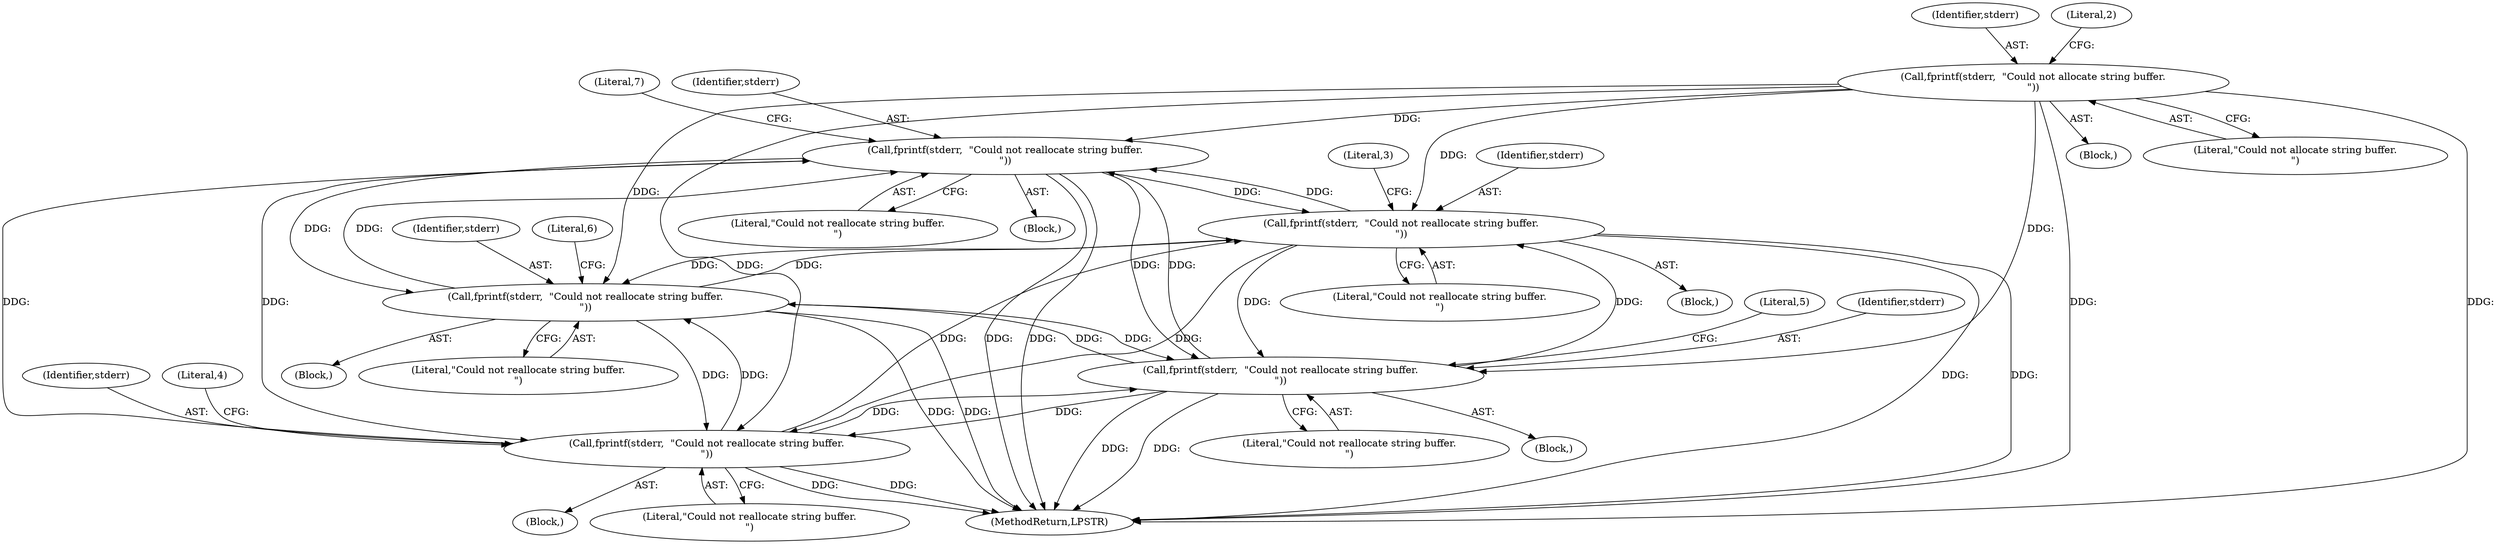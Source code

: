 digraph "0_FreeRDP_fc80ab45621bd966f70594c0b7393ec005a94007@API" {
"1000448" [label="(Call,fprintf(stderr,  \"Could not reallocate string buffer.\n\"))"];
"1000224" [label="(Call,fprintf(stderr,  \"Could not reallocate string buffer.\n\"))"];
"1000448" [label="(Call,fprintf(stderr,  \"Could not reallocate string buffer.\n\"))"];
"1000386" [label="(Call,fprintf(stderr,  \"Could not reallocate string buffer.\n\"))"];
"1000324" [label="(Call,fprintf(stderr,  \"Could not reallocate string buffer.\n\"))"];
"1000169" [label="(Call,fprintf(stderr,  \"Could not allocate string buffer.\n\"))"];
"1000278" [label="(Call,fprintf(stderr,  \"Could not reallocate string buffer.\n\"))"];
"1000278" [label="(Call,fprintf(stderr,  \"Could not reallocate string buffer.\n\"))"];
"1000280" [label="(Literal,\"Could not reallocate string buffer.\n\")"];
"1000453" [label="(Literal,7)"];
"1000329" [label="(Literal,5)"];
"1000387" [label="(Identifier,stderr)"];
"1000324" [label="(Call,fprintf(stderr,  \"Could not reallocate string buffer.\n\"))"];
"1000168" [label="(Block,)"];
"1000448" [label="(Call,fprintf(stderr,  \"Could not reallocate string buffer.\n\"))"];
"1000450" [label="(Literal,\"Could not reallocate string buffer.\n\")"];
"1000504" [label="(MethodReturn,LPSTR)"];
"1000325" [label="(Identifier,stderr)"];
"1000171" [label="(Literal,\"Could not allocate string buffer.\n\")"];
"1000229" [label="(Literal,3)"];
"1000449" [label="(Identifier,stderr)"];
"1000279" [label="(Identifier,stderr)"];
"1000385" [label="(Block,)"];
"1000169" [label="(Call,fprintf(stderr,  \"Could not allocate string buffer.\n\"))"];
"1000170" [label="(Identifier,stderr)"];
"1000277" [label="(Block,)"];
"1000386" [label="(Call,fprintf(stderr,  \"Could not reallocate string buffer.\n\"))"];
"1000326" [label="(Literal,\"Could not reallocate string buffer.\n\")"];
"1000283" [label="(Literal,4)"];
"1000323" [label="(Block,)"];
"1000224" [label="(Call,fprintf(stderr,  \"Could not reallocate string buffer.\n\"))"];
"1000447" [label="(Block,)"];
"1000174" [label="(Literal,2)"];
"1000223" [label="(Block,)"];
"1000225" [label="(Identifier,stderr)"];
"1000226" [label="(Literal,\"Could not reallocate string buffer.\n\")"];
"1000388" [label="(Literal,\"Could not reallocate string buffer.\n\")"];
"1000391" [label="(Literal,6)"];
"1000448" -> "1000447"  [label="AST: "];
"1000448" -> "1000450"  [label="CFG: "];
"1000449" -> "1000448"  [label="AST: "];
"1000450" -> "1000448"  [label="AST: "];
"1000453" -> "1000448"  [label="CFG: "];
"1000448" -> "1000504"  [label="DDG: "];
"1000448" -> "1000504"  [label="DDG: "];
"1000448" -> "1000224"  [label="DDG: "];
"1000448" -> "1000278"  [label="DDG: "];
"1000448" -> "1000324"  [label="DDG: "];
"1000448" -> "1000386"  [label="DDG: "];
"1000224" -> "1000448"  [label="DDG: "];
"1000386" -> "1000448"  [label="DDG: "];
"1000324" -> "1000448"  [label="DDG: "];
"1000169" -> "1000448"  [label="DDG: "];
"1000278" -> "1000448"  [label="DDG: "];
"1000224" -> "1000223"  [label="AST: "];
"1000224" -> "1000226"  [label="CFG: "];
"1000225" -> "1000224"  [label="AST: "];
"1000226" -> "1000224"  [label="AST: "];
"1000229" -> "1000224"  [label="CFG: "];
"1000224" -> "1000504"  [label="DDG: "];
"1000224" -> "1000504"  [label="DDG: "];
"1000386" -> "1000224"  [label="DDG: "];
"1000324" -> "1000224"  [label="DDG: "];
"1000169" -> "1000224"  [label="DDG: "];
"1000278" -> "1000224"  [label="DDG: "];
"1000224" -> "1000278"  [label="DDG: "];
"1000224" -> "1000324"  [label="DDG: "];
"1000224" -> "1000386"  [label="DDG: "];
"1000386" -> "1000385"  [label="AST: "];
"1000386" -> "1000388"  [label="CFG: "];
"1000387" -> "1000386"  [label="AST: "];
"1000388" -> "1000386"  [label="AST: "];
"1000391" -> "1000386"  [label="CFG: "];
"1000386" -> "1000504"  [label="DDG: "];
"1000386" -> "1000504"  [label="DDG: "];
"1000386" -> "1000278"  [label="DDG: "];
"1000386" -> "1000324"  [label="DDG: "];
"1000324" -> "1000386"  [label="DDG: "];
"1000169" -> "1000386"  [label="DDG: "];
"1000278" -> "1000386"  [label="DDG: "];
"1000324" -> "1000323"  [label="AST: "];
"1000324" -> "1000326"  [label="CFG: "];
"1000325" -> "1000324"  [label="AST: "];
"1000326" -> "1000324"  [label="AST: "];
"1000329" -> "1000324"  [label="CFG: "];
"1000324" -> "1000504"  [label="DDG: "];
"1000324" -> "1000504"  [label="DDG: "];
"1000324" -> "1000278"  [label="DDG: "];
"1000169" -> "1000324"  [label="DDG: "];
"1000278" -> "1000324"  [label="DDG: "];
"1000169" -> "1000168"  [label="AST: "];
"1000169" -> "1000171"  [label="CFG: "];
"1000170" -> "1000169"  [label="AST: "];
"1000171" -> "1000169"  [label="AST: "];
"1000174" -> "1000169"  [label="CFG: "];
"1000169" -> "1000504"  [label="DDG: "];
"1000169" -> "1000504"  [label="DDG: "];
"1000169" -> "1000278"  [label="DDG: "];
"1000278" -> "1000277"  [label="AST: "];
"1000278" -> "1000280"  [label="CFG: "];
"1000279" -> "1000278"  [label="AST: "];
"1000280" -> "1000278"  [label="AST: "];
"1000283" -> "1000278"  [label="CFG: "];
"1000278" -> "1000504"  [label="DDG: "];
"1000278" -> "1000504"  [label="DDG: "];
}
